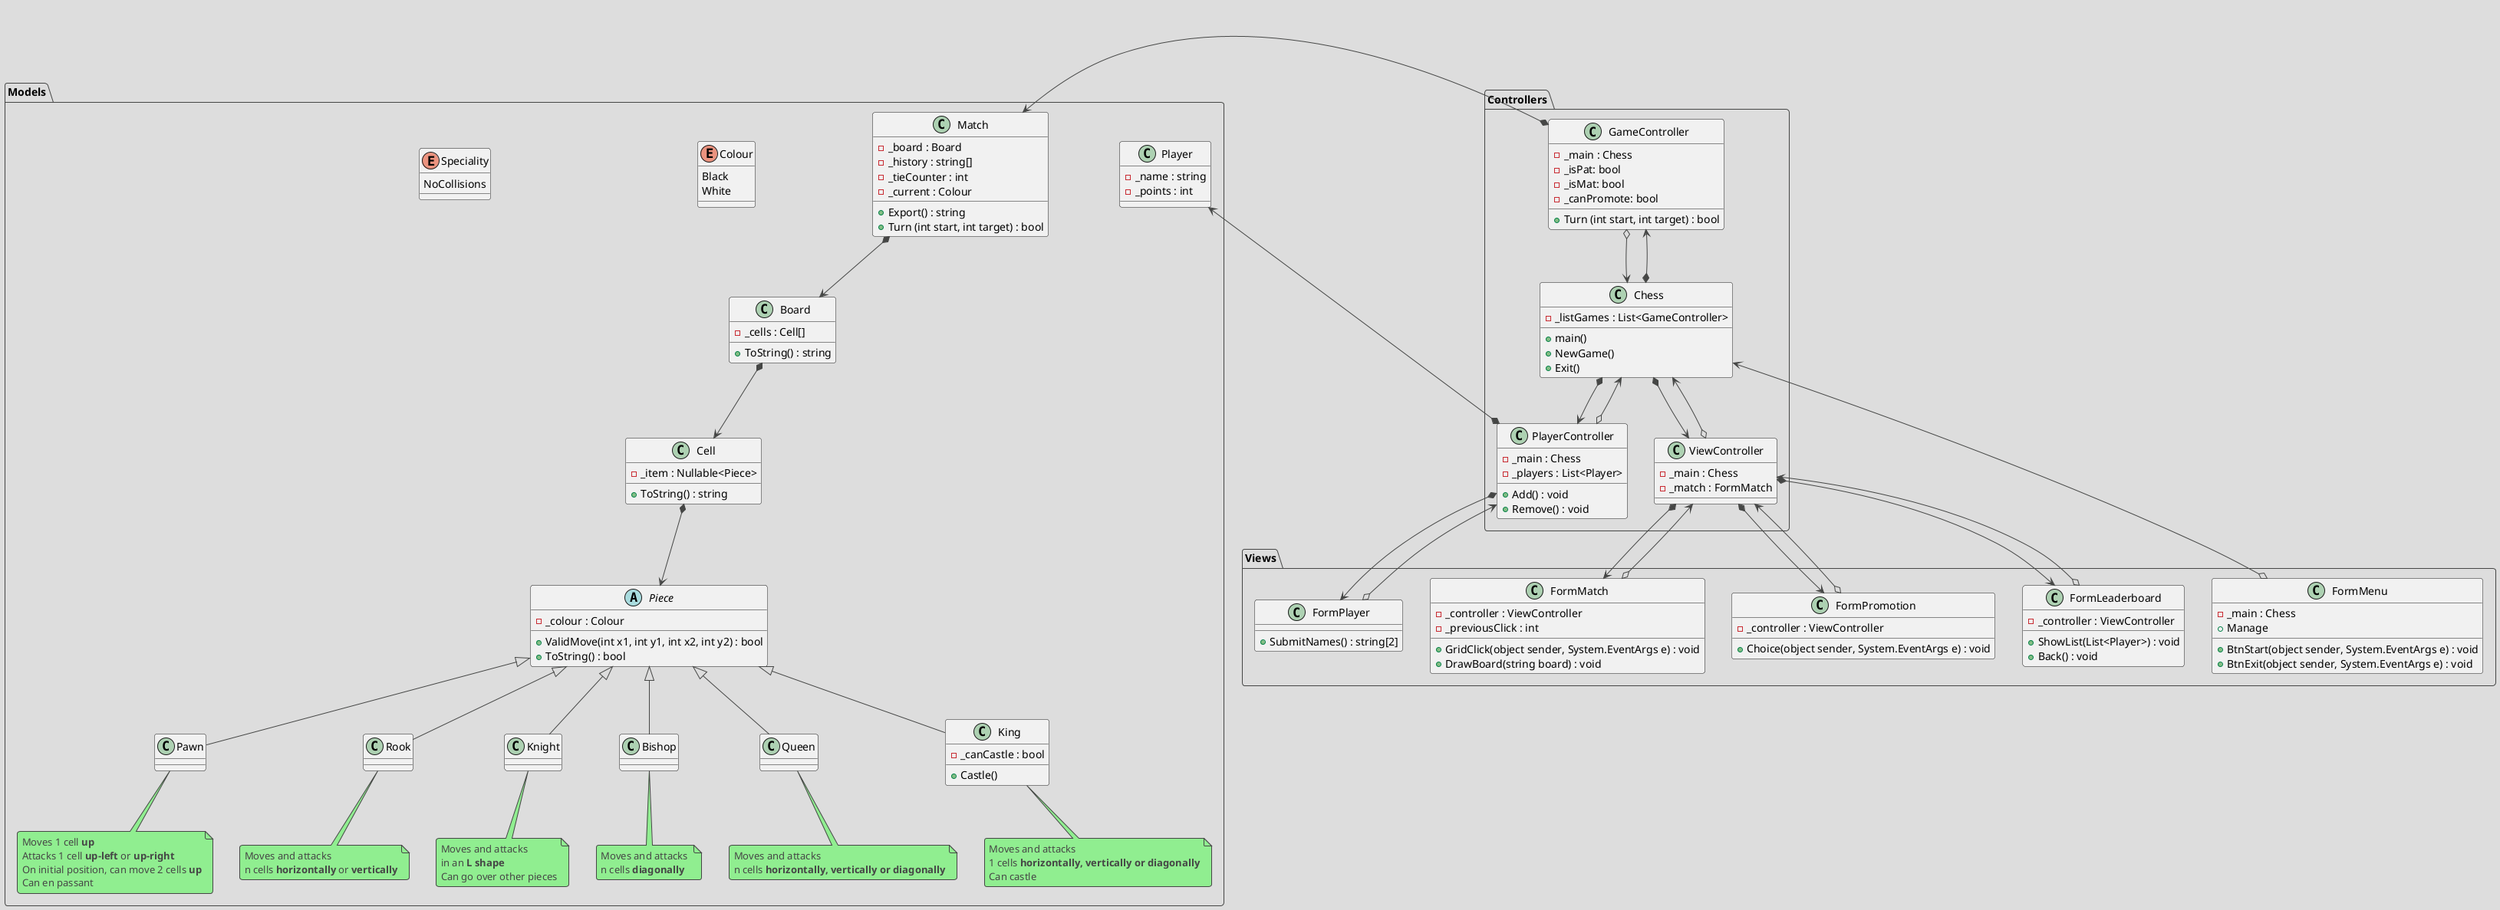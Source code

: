 @startuml Class
!theme toy

'https://plantuml.com/class-diagram
namespace Models {
    abstract class Piece {
        - _colour : Colour
        + ValidMove(int x1, int y1, int x2, int y2) : bool
        + ToString() : bool
    }

    class Pawn extends Piece {
    }
    note bottom of Pawn
        Moves 1 cell <b>up</b>
        Attacks 1 cell <b>up-left</b> or <b>up-right</b>
        On initial position, can move 2 cells <b>up</b>
        Can en passant
    end note

    class Rook  extends Piece {

    }
    note bottom of Rook
        Moves and attacks 
        n cells <b>horizontally</b> or <b>vertically</b>
    end note

    class Knight extends Piece {

    }
    note bottom of Knight
        Moves and attacks 
        in an <b>L shape</b>
        Can go over other pieces
    end note

    class Bishop extends Piece {

    }
    note bottom of Bishop
        Moves and attacks 
        n cells <b>diagonally</b>
    end note

    class Queen extends Piece {

    }
    note bottom of Queen
        Moves and attacks 
        n cells <b>horizontally, vertically or diagonally</b>
    end note

    class King extends Piece {
        - _canCastle : bool
        + Castle()
    }
    note bottom of King
        Moves and attacks 
        1 cells <b>horizontally, vertically or diagonally</b>
        Can castle
    end note

    class Match {
        - _board : Board
        - _history : string[]
        - _tieCounter : int
        - _current : Colour
        + Export() : string
        + Turn (int start, int target) : bool
    }
    class Board {
        - _cells : Cell[]
        + ToString() : string
    }
    class Cell {
        - _item : Nullable<Piece>
        + ToString() : string

    }
    class Player {
        - _name : string
        - _points : int
    }
    enum Colour {
        Black
        White
    }
    enum Speciality {
        NoCollisions
        
    }

    Match *--> Board
    Board *--> Cell
    Cell *--> Piece
}

namespace Controllers {
    class Chess {
        - _listGames : List<GameController>
        + main() 
        + NewGame()
        + Exit()
    }

    class GameController  {
        - _main : Chess
        - _isPat: bool
        - _isMat: bool
        - _canPromote: bool
        + Turn (int start, int target) : bool
    }

    class ViewController  {
        - _main : Chess
        - _match : FormMatch
    }
    class PlayerController {
        - _main : Chess
        - _players : List<Player>
        + Add() : void
        + Remove() : void
    }

    Chess *--> GameController
    Chess *--> ViewController
    Chess *--> PlayerController
    GameController o--> Chess
    ViewController o--> Chess
    PlayerController o--> Chess
}

namespace Views {
    class FormMenu {
        - _main : Chess
        + BtnStart(object sender, System.EventArgs e) : void
        + BtnExit(object sender, System.EventArgs e) : void
        + Manage
    }
    class FormMatch {
        - _controller : ViewController
        - _previousClick : int
        + GridClick(object sender, System.EventArgs e) : void
        + DrawBoard(string board) : void
    }
    class FormLeaderboard {
        - _controller : ViewController
        + ShowList(List<Player>) : void
        + Back() : void
    }
    class FormPromotion {
        - _controller : ViewController
        + Choice(object sender, System.EventArgs e) : void
    }
    class FormPlayer {
        + SubmitNames() : string[2]
    }
}

Controllers.GameController *-left-> Models.Match
Controllers.PlayerController *-left-> Models.Player
Controllers.PlayerController *-left-> Views.FormPlayer
Controllers.ViewController *-down-> Views.FormMatch
Controllers.ViewController *-down-> Views.FormLeaderboard
Controllers.ViewController *-down-> Views.FormPromotion
Views.FormMatch o-up-> Controllers.ViewController
Views.FormLeaderboard o-up-> Controllers.ViewController
Views.FormPromotion o-up-> Controllers.ViewController
Views.FormMenu o-up-> Controllers.Chess
Views.FormPlayer o-up-> Controllers.PlayerController

@enduml